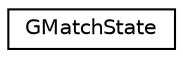 digraph "Graphical Class Hierarchy"
{
 // LATEX_PDF_SIZE
  edge [fontname="Helvetica",fontsize="10",labelfontname="Helvetica",labelfontsize="10"];
  node [fontname="Helvetica",fontsize="10",shape=record];
  rankdir="LR";
  Node0 [label="GMatchState",height=0.2,width=0.4,color="black", fillcolor="white", style="filled",URL="$struct_g_match_state.html",tooltip=" "];
}
